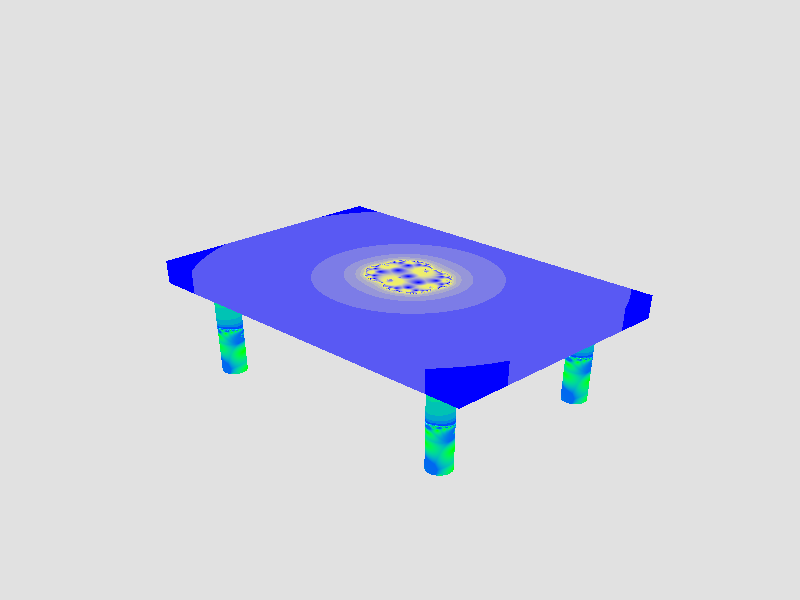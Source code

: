 #include "colors.inc"          
#include "woods.inc"
#include "textures.inc"
#include "rand.inc"
/// La posicion de la camara
camera {
 //location <0,1,-10>
 location <10,10,10>
 right x
 look_at <0,2,0>
	 angle 40
}
// Punto de luz
light_source {
 <-10,30,20>
 color rgb <1,1,1> // White
}                 

plane { // Floor
    <0,1,0>, 0 //Normal and distance
    texture { 
        pigment {
            color Gray
            } 
    } 
}

background{
    color Black
}
 #declare Pigment_1 =
pigment{ magnet 1 // magnet type 1 or 2
         julia <0.360, 0.250>, 2  interior 1, 1
         scale 0.26 rotate<0,40,0>
         color_map{[0.0 color rgb <1,0.5,0>]
                   [0.1 color rgb <1,0,0.5>]
                   [0.4 color rgb <1,1,0>]
                   [1.0 color rgb <1,1,1>]
                   [1.0 color rgb <0,0,0>]}
         } // end of pigment -------------------

#declare radioCilindro = 0.2;
#declare alturaPata = 2;

#declare alturaMesa = 0.5;
#declare anchoMesa = 2;
#declare largoMesa = 3;
#declare pata = 
 cylinder {
    <0, 0, 0>,
    <0, alturaPata, 0>,     
    radioCilindro   
   pigment{ magnet 1 // magnet type 1 or 2
         julia <0.360, 0.250>, 20  interior 1, 1
         scale 0.26 rotate<0,40,0>
         color_map{
         		 [0.0   color Green]
      [0.33  color Blue]
      [0.67  color Cyan]
      [1.0   color Magenta]}
        } // end of pigment
	
  }

#declare base = union{
 object{pata
 	translate<-anchoMesa*3/4,0,-largoMesa*3/4>
 	}
  object{pata
 	translate<-anchoMesa*3/4,0,largoMesa*3/4>}
  object{pata
 	translate<anchoMesa*3/4,0,largoMesa*3/4>}
  object{pata
 	translate<anchoMesa*3/4,0,-largoMesa*3/4>}
}
#declare tabla = 
 box{ 
 	<-anchoMesa,0,-largoMesa>, 
 	<anchoMesa,alturaMesa, largoMesa>
 	translate <0,2,0>
 	 pigment{ magnet 1 // magnet type 1 or 2
         julia <0.360, 0.250>, 30  interior 1, 1
         scale 0.16 rotate<90,10,0>
         color_map{
         		 [0.0   color Blue]
      [0.33  color Yellow]
      [0.67  color Cyan]
      [1.0   color Magenta]
                  }
        } // end of pigment
 	
 }

 #declare mesa = union{
 	object{base}
 	object{tabla}
 	
 		}
 
 mesa